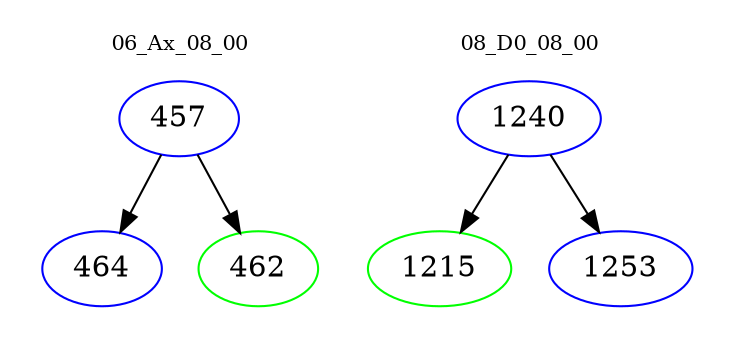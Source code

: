 digraph{
subgraph cluster_0 {
color = white
label = "06_Ax_08_00";
fontsize=10;
T0_457 [label="457", color="blue"]
T0_457 -> T0_464 [color="black"]
T0_464 [label="464", color="blue"]
T0_457 -> T0_462 [color="black"]
T0_462 [label="462", color="green"]
}
subgraph cluster_1 {
color = white
label = "08_D0_08_00";
fontsize=10;
T1_1240 [label="1240", color="blue"]
T1_1240 -> T1_1215 [color="black"]
T1_1215 [label="1215", color="green"]
T1_1240 -> T1_1253 [color="black"]
T1_1253 [label="1253", color="blue"]
}
}
